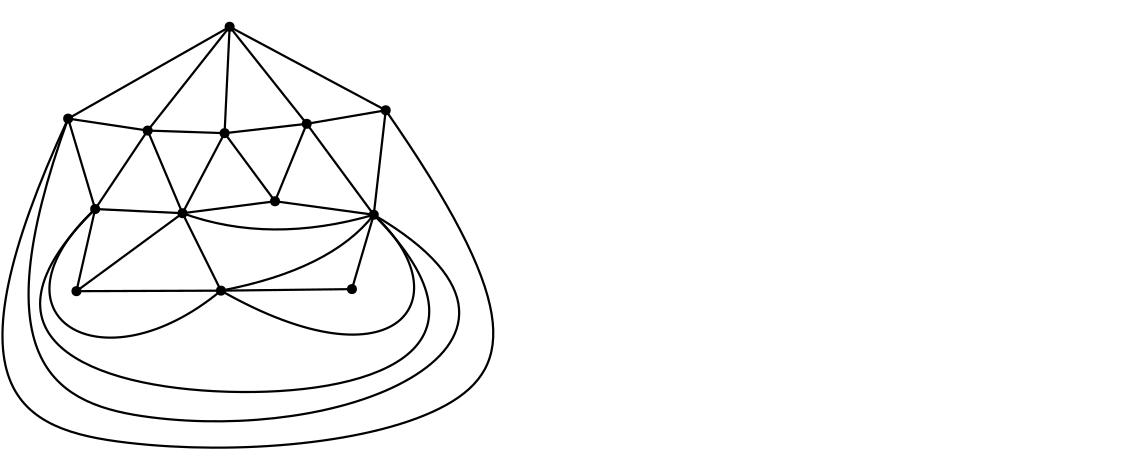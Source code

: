 <?xml version="1.0"?>
<!DOCTYPE ipe SYSTEM "ipe.dtd">
<ipe version="70218" creator="Ipe 7.2.23">
<info created="D:20210524101947" modified="D:20210525090813"/>
<ipestyle name="basic">
<symbol name="arrow/arc(spx)">
<path stroke="sym-stroke" fill="sym-stroke" pen="sym-pen">
0 0 m
-1 0.333 l
-1 -0.333 l
h
</path>
</symbol>
<symbol name="arrow/farc(spx)">
<path stroke="sym-stroke" fill="white" pen="sym-pen">
0 0 m
-1 0.333 l
-1 -0.333 l
h
</path>
</symbol>
<symbol name="arrow/ptarc(spx)">
<path stroke="sym-stroke" fill="sym-stroke" pen="sym-pen">
0 0 m
-1 0.333 l
-0.8 0 l
-1 -0.333 l
h
</path>
</symbol>
<symbol name="arrow/fptarc(spx)">
<path stroke="sym-stroke" fill="white" pen="sym-pen">
0 0 m
-1 0.333 l
-0.8 0 l
-1 -0.333 l
h
</path>
</symbol>
<symbol name="mark/circle(sx)" transformations="translations">
<path fill="sym-stroke">
0.6 0 0 0.6 0 0 e
0.4 0 0 0.4 0 0 e
</path>
</symbol>
<symbol name="mark/disk(sx)" transformations="translations">
<path fill="sym-stroke">
0.6 0 0 0.6 0 0 e
</path>
</symbol>
<symbol name="mark/fdisk(sfx)" transformations="translations">
<group>
<path fill="sym-fill">
0.5 0 0 0.5 0 0 e
</path>
<path fill="sym-stroke" fillrule="eofill">
0.6 0 0 0.6 0 0 e
0.4 0 0 0.4 0 0 e
</path>
</group>
</symbol>
<symbol name="mark/box(sx)" transformations="translations">
<path fill="sym-stroke" fillrule="eofill">
-0.6 -0.6 m
0.6 -0.6 l
0.6 0.6 l
-0.6 0.6 l
h
-0.4 -0.4 m
0.4 -0.4 l
0.4 0.4 l
-0.4 0.4 l
h
</path>
</symbol>
<symbol name="mark/square(sx)" transformations="translations">
<path fill="sym-stroke">
-0.6 -0.6 m
0.6 -0.6 l
0.6 0.6 l
-0.6 0.6 l
h
</path>
</symbol>
<symbol name="mark/fsquare(sfx)" transformations="translations">
<group>
<path fill="sym-fill">
-0.5 -0.5 m
0.5 -0.5 l
0.5 0.5 l
-0.5 0.5 l
h
</path>
<path fill="sym-stroke" fillrule="eofill">
-0.6 -0.6 m
0.6 -0.6 l
0.6 0.6 l
-0.6 0.6 l
h
-0.4 -0.4 m
0.4 -0.4 l
0.4 0.4 l
-0.4 0.4 l
h
</path>
</group>
</symbol>
<symbol name="mark/cross(sx)" transformations="translations">
<group>
<path fill="sym-stroke">
-0.43 -0.57 m
0.57 0.43 l
0.43 0.57 l
-0.57 -0.43 l
h
</path>
<path fill="sym-stroke">
-0.43 0.57 m
0.57 -0.43 l
0.43 -0.57 l
-0.57 0.43 l
h
</path>
</group>
</symbol>
<symbol name="arrow/fnormal(spx)">
<path stroke="sym-stroke" fill="white" pen="sym-pen">
0 0 m
-1 0.333 l
-1 -0.333 l
h
</path>
</symbol>
<symbol name="arrow/pointed(spx)">
<path stroke="sym-stroke" fill="sym-stroke" pen="sym-pen">
0 0 m
-1 0.333 l
-0.8 0 l
-1 -0.333 l
h
</path>
</symbol>
<symbol name="arrow/fpointed(spx)">
<path stroke="sym-stroke" fill="white" pen="sym-pen">
0 0 m
-1 0.333 l
-0.8 0 l
-1 -0.333 l
h
</path>
</symbol>
<symbol name="arrow/linear(spx)">
<path stroke="sym-stroke" pen="sym-pen">
-1 0.333 m
0 0 l
-1 -0.333 l
</path>
</symbol>
<symbol name="arrow/fdouble(spx)">
<path stroke="sym-stroke" fill="white" pen="sym-pen">
0 0 m
-1 0.333 l
-1 -0.333 l
h
-1 0 m
-2 0.333 l
-2 -0.333 l
h
</path>
</symbol>
<symbol name="arrow/double(spx)">
<path stroke="sym-stroke" fill="sym-stroke" pen="sym-pen">
0 0 m
-1 0.333 l
-1 -0.333 l
h
-1 0 m
-2 0.333 l
-2 -0.333 l
h
</path>
</symbol>
<symbol name="arrow/mid-normal(spx)">
<path stroke="sym-stroke" fill="sym-stroke" pen="sym-pen">
0.5 0 m
-0.5 0.333 l
-0.5 -0.333 l
h
</path>
</symbol>
<symbol name="arrow/mid-fnormal(spx)">
<path stroke="sym-stroke" fill="white" pen="sym-pen">
0.5 0 m
-0.5 0.333 l
-0.5 -0.333 l
h
</path>
</symbol>
<symbol name="arrow/mid-pointed(spx)">
<path stroke="sym-stroke" fill="sym-stroke" pen="sym-pen">
0.5 0 m
-0.5 0.333 l
-0.3 0 l
-0.5 -0.333 l
h
</path>
</symbol>
<symbol name="arrow/mid-fpointed(spx)">
<path stroke="sym-stroke" fill="white" pen="sym-pen">
0.5 0 m
-0.5 0.333 l
-0.3 0 l
-0.5 -0.333 l
h
</path>
</symbol>
<symbol name="arrow/mid-double(spx)">
<path stroke="sym-stroke" fill="sym-stroke" pen="sym-pen">
1 0 m
0 0.333 l
0 -0.333 l
h
0 0 m
-1 0.333 l
-1 -0.333 l
h
</path>
</symbol>
<symbol name="arrow/mid-fdouble(spx)">
<path stroke="sym-stroke" fill="white" pen="sym-pen">
1 0 m
0 0.333 l
0 -0.333 l
h
0 0 m
-1 0.333 l
-1 -0.333 l
h
</path>
</symbol>
<anglesize name="22.5 deg" value="22.5"/>
<anglesize name="30 deg" value="30"/>
<anglesize name="45 deg" value="45"/>
<anglesize name="60 deg" value="60"/>
<anglesize name="90 deg" value="90"/>
<arrowsize name="large" value="10"/>
<arrowsize name="small" value="5"/>
<arrowsize name="tiny" value="3"/>
<color name="blue" value="0 0 1"/>
<color name="brown" value="0.647 0.165 0.165"/>
<color name="darkblue" value="0 0 0.545"/>
<color name="darkcyan" value="0 0.545 0.545"/>
<color name="darkgray" value="0.663"/>
<color name="darkgreen" value="0 0.392 0"/>
<color name="darkmagenta" value="0.545 0 0.545"/>
<color name="darkorange" value="1 0.549 0"/>
<color name="darkred" value="0.545 0 0"/>
<color name="gold" value="1 0.843 0"/>
<color name="gray" value="0.745"/>
<color name="green" value="0 1 0"/>
<color name="lightblue" value="0.678 0.847 0.902"/>
<color name="lightcyan" value="0.878 1 1"/>
<color name="lightgray" value="0.827"/>
<color name="lightgreen" value="0.565 0.933 0.565"/>
<color name="lightyellow" value="1 1 0.878"/>
<color name="navy" value="0 0 0.502"/>
<color name="orange" value="1 0.647 0"/>
<color name="pink" value="1 0.753 0.796"/>
<color name="purple" value="0.627 0.125 0.941"/>
<color name="red" value="1 0 0"/>
<color name="seagreen" value="0.18 0.545 0.341"/>
<color name="turquoise" value="0.251 0.878 0.816"/>
<color name="violet" value="0.933 0.51 0.933"/>
<color name="yellow" value="1 1 0"/>
<dashstyle name="dash dot dotted" value="[4 2 1 2 1 2] 0"/>
<dashstyle name="dash dotted" value="[4 2 1 2] 0"/>
<dashstyle name="dashed" value="[4] 0"/>
<dashstyle name="dotted" value="[1 3] 0"/>
<gridsize name="10 pts (~3.5 mm)" value="10"/>
<gridsize name="14 pts (~5 mm)" value="14"/>
<gridsize name="16 pts (~6 mm)" value="16"/>
<gridsize name="20 pts (~7 mm)" value="20"/>
<gridsize name="28 pts (~10 mm)" value="28"/>
<gridsize name="32 pts (~12 mm)" value="32"/>
<gridsize name="4 pts" value="4"/>
<gridsize name="56 pts (~20 mm)" value="56"/>
<gridsize name="8 pts (~3 mm)" value="8"/>
<opacity name="10%" value="0.1"/>
<opacity name="30%" value="0.3"/>
<opacity name="50%" value="0.5"/>
<opacity name="75%" value="0.75"/>
<pen name="fat" value="1.2"/>
<pen name="heavier" value="0.8"/>
<pen name="ultrafat" value="2"/>
<symbolsize name="large" value="5"/>
<symbolsize name="small" value="2"/>
<symbolsize name="tiny" value="1.1"/>
<textsize name="Huge" value="\Huge"/>
<textsize name="LARGE" value="\LARGE"/>
<textsize name="Large" value="\Large"/>
<textsize name="footnote" value="\footnotesize"/>
<textsize name="huge" value="\huge"/>
<textsize name="large" value="\large"/>
<textsize name="small" value="\small"/>
<textsize name="tiny" value="\tiny"/>
<textstyle name="center" begin="\begin{center}" end="\end{center}"/>
<textstyle name="item" begin="\begin{itemize}\item{}" end="\end{itemize}"/>
<textstyle name="itemize" begin="\begin{itemize}" end="\end{itemize}"/>
<tiling name="falling" angle="-60" step="4" width="1"/>
<tiling name="rising" angle="30" step="4" width="1"/>
</ipestyle>
<ipestyle name="brew">
<color name="aliceblue" value="0.941 0.973 1"/>
<color name="brew1" value="0.552 0.827 0.78"/>
<color name="brew2" value="1 1 0.701"/>
<color name="brew3" value="0.745 0.729 0.854"/>
<color name="brew4" value="0.984 0.501 0.447"/>
<color name="brew5" value="0.501 0.694 0.827"/>
<color name="brew6" value="0.992 0.705 0.384"/>
<color name="brew7" value="0.701 0.87 0.411"/>
<color name="brew8" value="0.988 0.803 0.898"/>
</ipestyle>
<ipestyle name="brew">
<color name="aliceblue" value="0.941 0.973 1"/>
<color name="brew1" value="0.552 0.827 0.78"/>
<color name="brew2" value="1 1 0.701"/>
<color name="brew3" value="0.745 0.729 0.854"/>
<color name="brew4" value="0.984 0.501 0.447"/>
<color name="brew5" value="0.501 0.694 0.827"/>
<color name="brew6" value="0.992 0.705 0.384"/>
<color name="brew7" value="0.701 0.87 0.411"/>
<color name="brew8" value="0.988 0.803 0.898"/>
<pen name="fattyfatfat" value="4"/>
</ipestyle>
<page>
<layer name="vertices"/>
<layer name="edges"/>
<layer name="T"/>
<layer name="P"/>
<layer name="H"/>
<view layers="vertices edges" active="edges"/>
<view layers="vertices edges P" active="T"/>
<view layers="vertices edges P H" active="P"/>
<view layers="vertices edges T" active="H"/>
<view layers="vertices edges T P" active="H"/>
<view layers="vertices edges T P H" active="H"/>
<path layer="H" matrix="1 0 0 1 -12 -46" stroke="black" pen="heavier">
333.081 557.917 m
335.389 532.094
389.467 531.345
392.461 557.917 c
</path>
<path layer="P" stroke="black" fill="aliceblue">
7.82178 0 0 7.82178 172.872 481.009 e
</path>
<path stroke="black" fill="brew6">
6.52321 0 0 6.52321 127.588 510.387 e
</path>
<path stroke="black" fill="brew5">
5.89736 0 0 5.89736 117.858 542.947 e
</path>
<path stroke="black" fill="brew8">
7.21397 0 0 7.21397 232.19 545.941 e
</path>
<path stroke="black" fill="brew7">
7.03955 0 0 7.03955 174.182 537.707 e
</path>
<path stroke="black" fill="brew4">
235.839 514.317
221.992 520.866
211.513 477.454
224.612 472.963
230.412 492.236 u
</path>
<path stroke="black" fill="brew3">
211.7 544.631
200.847 550.432
185.69 511.884
194.298 504.399 u
</path>
<path stroke="black" fill="brew1">
181.573 585.985
172.404 585.237
139.845 539.953
141.529 534.713
152.008 512.446
150.511 507.206
114.583 485.687
114.583 475.957
123.191 471.279
169.784 504.586
161.364 517.124
151.072 539.579
187 576.255 u
</path>
<use layer="vertices" name="mark/disk(sx)" pos="176 576" size="normal" stroke="black"/>
<use name="mark/disk(sx)" pos="146.488 538.643" size="normal" stroke="black"/>
<use name="mark/disk(sx)" pos="174.182 537.707" size="normal" stroke="black"/>
<use name="mark/disk(sx)" pos="203.747 541.076" size="normal" stroke="black"/>
<use name="mark/disk(sx)" pos="127.588 510.387" size="normal" stroke="black"/>
<use name="mark/disk(sx)" pos="159.025 508.89" size="normal" stroke="black"/>
<use name="mark/disk(sx)" pos="192.333 513.194" size="normal" stroke="black"/>
<use name="mark/disk(sx)" pos="227.886 508.329" size="normal" stroke="black"/>
<use name="mark/disk(sx)" pos="120.852 480.822" size="normal" stroke="black"/>
<use name="mark/disk(sx)" pos="172.872 481.009" size="normal" stroke="black"/>
<use name="mark/disk(sx)" pos="220.027 481.57" size="normal" stroke="black"/>
<path layer="edges" stroke="black" pen="heavier">
176 576 m
146.488 538.643 l
</path>
<path stroke="black" pen="heavier">
176 576 m
174.182 537.707 l
</path>
<path stroke="black" pen="heavier">
176 576 m
203.747 541.076 l
</path>
<path stroke="black" pen="heavier">
146.488 538.643 m
127.588 510.387 l
</path>
<path stroke="black" pen="heavier">
146.488 538.643 m
159.025 508.89 l
</path>
<path stroke="black" pen="heavier">
159.025 508.89 m
174.182 537.707 l
</path>
<path stroke="black" pen="heavier">
174.182 537.707 m
192.333 513.194 l
</path>
<path stroke="black" pen="heavier">
192.333 513.194 m
203.747 541.076 l
</path>
<path stroke="black" pen="heavier">
203.747 541.076 m
227.886 508.329 l
</path>
<path stroke="black" pen="heavier">
227.886 508.329 m
192.333 513.194 l
</path>
<path stroke="black" pen="heavier">
192.333 513.194 m
159.025 508.89 l
</path>
<path stroke="black" pen="heavier">
159.025 508.89 m
190.462 497.476
227.886 508.329 c
</path>
<path stroke="black" pen="heavier">
127.588 510.387 m
159.025 508.89 l
</path>
<path stroke="black" pen="heavier">
127.588 510.387 m
120.852 480.822 l
</path>
<path stroke="black" pen="heavier">
120.852 480.822 m
172.872 481.009 l
</path>
<path stroke="black" pen="heavier">
172.872 481.009 m
159.025 508.89 l
</path>
<path stroke="black" pen="heavier">
159.025 508.89 m
120.852 480.822 l
</path>
<path stroke="black" pen="heavier">
172.872 481.009 m
220.027 481.57 l
</path>
<path stroke="black" pen="heavier">
220.027 481.57 m
227.886 508.329 l
</path>
<path stroke="black" pen="heavier">
146.488 538.643 m
174.182 537.707 l
</path>
<path stroke="black" pen="heavier">
174.182 537.707 m
203.747 541.076 l
</path>
<path stroke="black" pen="heavier">
172.872 481.009 m
212.355 488.494
227.886 508.329 c
</path>
<use name="mark/disk(sx)" pos="117.858 542.947" size="normal" stroke="black"/>
<use name="mark/disk(sx)" pos="232.19 545.941" size="normal" stroke="black"/>
<path stroke="black" pen="heavier">
176 576 m
117.858 542.947 l
</path>
<path stroke="black" pen="heavier">
176 576 m
232.19 545.941 l
</path>
<path stroke="black" pen="heavier">
232.19 545.941 m
203.747 541.076 l
</path>
<path stroke="black" pen="heavier">
146.488 538.643 m
117.858 542.947 l
</path>
<path stroke="black" pen="heavier">
117.858 542.947 m
72.1995 444.146
127.962 417.574
278.971 429.924
279.532 477.828
232.19 545.941 c
</path>
<path stroke="black" pen="heavier">
227.886 508.329 m
232.19 545.941 l
</path>
<path stroke="black" pen="heavier">
127.588 510.387 m
117.858 542.947 l
</path>
<path stroke="black" pen="heavier">
127.588 510.387 m
86.7952 472.214
129.459 444.894
172.872 481.009 c
</path>
<path stroke="black" pen="heavier">
227.886 508.329 m
260.259 478.576
237.055 444.52
172.872 481.009 c
</path>
<path stroke="black" pen="heavier">
127.588 510.387 m
80.433 463.981
171.562 428.24
277.661 457.993
227.886 508.329 c
</path>
<path stroke="black" pen="heavier">
117.858 542.947 m
85.2982 453.315
143.306 425.995
256.516 441.526
269.989 483.629
227.886 508.329 c
</path>
<path layer="T" stroke="red" pen="fattyfatfat" cap="1">
176 576 m
117.858 542.947 l
</path>
<path stroke="red" pen="fattyfatfat" cap="1">
176 576 m
146.488 538.643 l
</path>
<path stroke="red" pen="fattyfatfat" cap="1">
176 576 m
174.182 537.707 l
</path>
<path stroke="red" pen="fattyfatfat" cap="1">
176 576 m
203.747 541.076 l
</path>
<path stroke="red" pen="fattyfatfat" cap="1">
176 576 m
232.19 545.941 l
</path>
<path stroke="red" pen="fattyfatfat" cap="1">
146.488 538.643 m
127.588 510.387 l
</path>
<path stroke="red" pen="fattyfatfat" cap="1">
146.488 538.643 m
159.025 508.89 l
</path>
<path stroke="red" pen="fattyfatfat" cap="1">
203.747 541.076 m
192.333 513.194 l
</path>
<path stroke="red" pen="fattyfatfat" cap="1">
203.747 541.076 m
227.886 508.329 l
</path>
<path stroke="red" pen="fattyfatfat" cap="1">
159.025 508.89 m
120.852 480.822 l
</path>
<path stroke="red" pen="fattyfatfat" cap="1">
159.025 508.89 m
172.872 481.009 l
</path>
<path stroke="red" pen="fattyfatfat" cap="1">
227.886 508.329 m
220.027 481.57 l
</path>
<path layer="H" matrix="1 0 0 1 -12 -46" stroke="black" fill="brew4" pen="heavier">
303.391 557.917 m
333.081 557.917 l
</path>
<path matrix="1 0 0 1 -12 -46" stroke="black" fill="brew4" pen="heavier">
333.081 557.917 m
362.771 557.917 l
</path>
<path matrix="1 0 0 1 -12 -46" stroke="black" fill="brew4" pen="heavier">
362.771 557.917 m
392.461 557.917
392.461 557.917 c
</path>
<path matrix="1 0 0 1 17.6902 -46" stroke="black" fill="brew4" pen="heavier">
392.461 557.917 m
422.152 557.917
422.152 557.917 c
</path>
<path matrix="1 0 0 1 17.6902 -46" stroke="black" fill="brew4" pen="heavier">
422.152 557.917 m
451.842 557.917 l
</path>
<path matrix="1 0 0 1 17.6902 -46" stroke="black" fill="brew4" pen="heavier">
451.842 557.917 m
481.532 557.917 l
</path>
<path matrix="1 0 0 1 -12 -46" stroke="black" pen="heavier">
303.391 557.917 m
332.395 592.909
362.771 557.917 c
</path>
<path matrix="1 0 0 1 -12 -46" stroke="black" pen="heavier">
303.391 557.917 m
302.455 498.037
512.033 497.85
511.222 557.917 c
</path>
<path matrix="1 0 0 1 -12 -46" stroke="black" pen="heavier">
303.391 557.917 m
359.715 504.961
469.182 521.428
481.532 557.917 c
</path>
<path matrix="1 0 0 1 -12 -46" stroke="black" pen="heavier">
362.771 557.917 m
392.649 591.973
422.151 557.917 c
</path>
<path matrix="1 0 0 1 -12 -46" stroke="black" pen="heavier">
392.461 557.917 m
422.027 526.667
451.842 557.917 c
</path>
<path matrix="1 0 0 1 -12 -46" stroke="black" pen="heavier">
392.461 557.917 m
407.618 526.293
466.937 528.164
481.532 557.917 c
</path>
<path matrix="1 0 0 1 -12 -46" stroke="black" pen="heavier">
362.771 557.917 m
361.025 609.376
510.349 606.569
511.222 557.917 c
</path>
<path matrix="1 0 0 1 -12 -46" stroke="black" pen="heavier">
362.771 557.917 m
363.457 594.967
452.528 595.529
451.842 557.917 c
</path>
<path matrix="1 0 0 1 -12 -46" stroke="black" pen="heavier">
451.842 557.917 m
481.719 589.353
511.222 557.917 c
</path>
<path matrix="1 0 0 1 -12 -46" stroke="black" pen="heavier">
333.081 557.917 m
333.518 512.633
473.299 520.118
481.532 557.917 c
</path>
<path matrix="1 0 0 1 -12 -48.8063" stroke="black" fill="brew5" pen="heavier">
5.32563 0 0 5.32563 303.391 560.724 e
</path>
<path matrix="1 0 0 1 17.6899 -48.8068" stroke="black" fill="brew6" pen="heavier">
5.32563 0 0 5.32563 303.391 560.724 e
</path>
<path matrix="1 0 0 1 47.3801 -48.8068" stroke="black" fill="brew1" pen="heavier">
5.32563 0 0 5.32563 303.391 560.724 e
</path>
<path matrix="1 0 0 1 77.0705 -48.8065" stroke="black" fill="aliceblue" pen="heavier">
5.32563 0 0 5.32563 303.391 560.724 e
</path>
<path matrix="1 0 0 1 106.761 -48.8068" stroke="black" fill="brew7" pen="heavier">
5.32563 0 0 5.32563 303.391 560.724 e
</path>
<path matrix="1 0 0 1 136.451 -48.8068" stroke="black" fill="brew3" pen="heavier">
5.32563 0 0 5.32563 303.391 560.724 e
</path>
<path matrix="1 0 0 1 166.141 -48.8068" stroke="black" fill="brew4" pen="heavier">
5.32563 0 0 5.32563 303.391 560.724 e
</path>
<path matrix="1 0 0 1 195.831 -48.8068" stroke="black" fill="brew8" pen="heavier">
5.32563 0 0 5.32563 303.391 560.724 e
</path>
</page>
</ipe>
